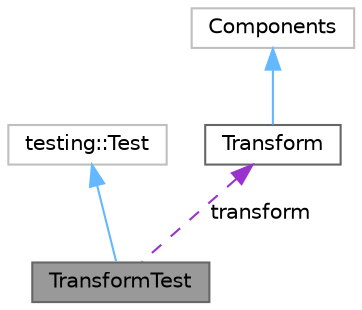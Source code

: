 digraph "TransformTest"
{
 // LATEX_PDF_SIZE
  bgcolor="transparent";
  edge [fontname=Helvetica,fontsize=10,labelfontname=Helvetica,labelfontsize=10];
  node [fontname=Helvetica,fontsize=10,shape=box,height=0.2,width=0.4];
  Node1 [label="TransformTest",height=0.2,width=0.4,color="gray40", fillcolor="grey60", style="filled", fontcolor="black",tooltip=" "];
  Node2 -> Node1 [dir="back",color="steelblue1",style="solid"];
  Node2 [label="testing::Test",height=0.2,width=0.4,color="grey75", fillcolor="white", style="filled",tooltip=" "];
  Node3 -> Node1 [dir="back",color="darkorchid3",style="dashed",label=" transform" ];
  Node3 [label="Transform",height=0.2,width=0.4,color="gray40", fillcolor="white", style="filled",URL="$db/daf/classTransform.html",tooltip="Transform class: Transform is a class that represents the transform of a Component."];
  Node4 -> Node3 [dir="back",color="steelblue1",style="solid"];
  Node4 [label="Components",height=0.2,width=0.4,color="grey75", fillcolor="white", style="filled",URL="$db/d46/classComponents.html",tooltip=" "];
}
